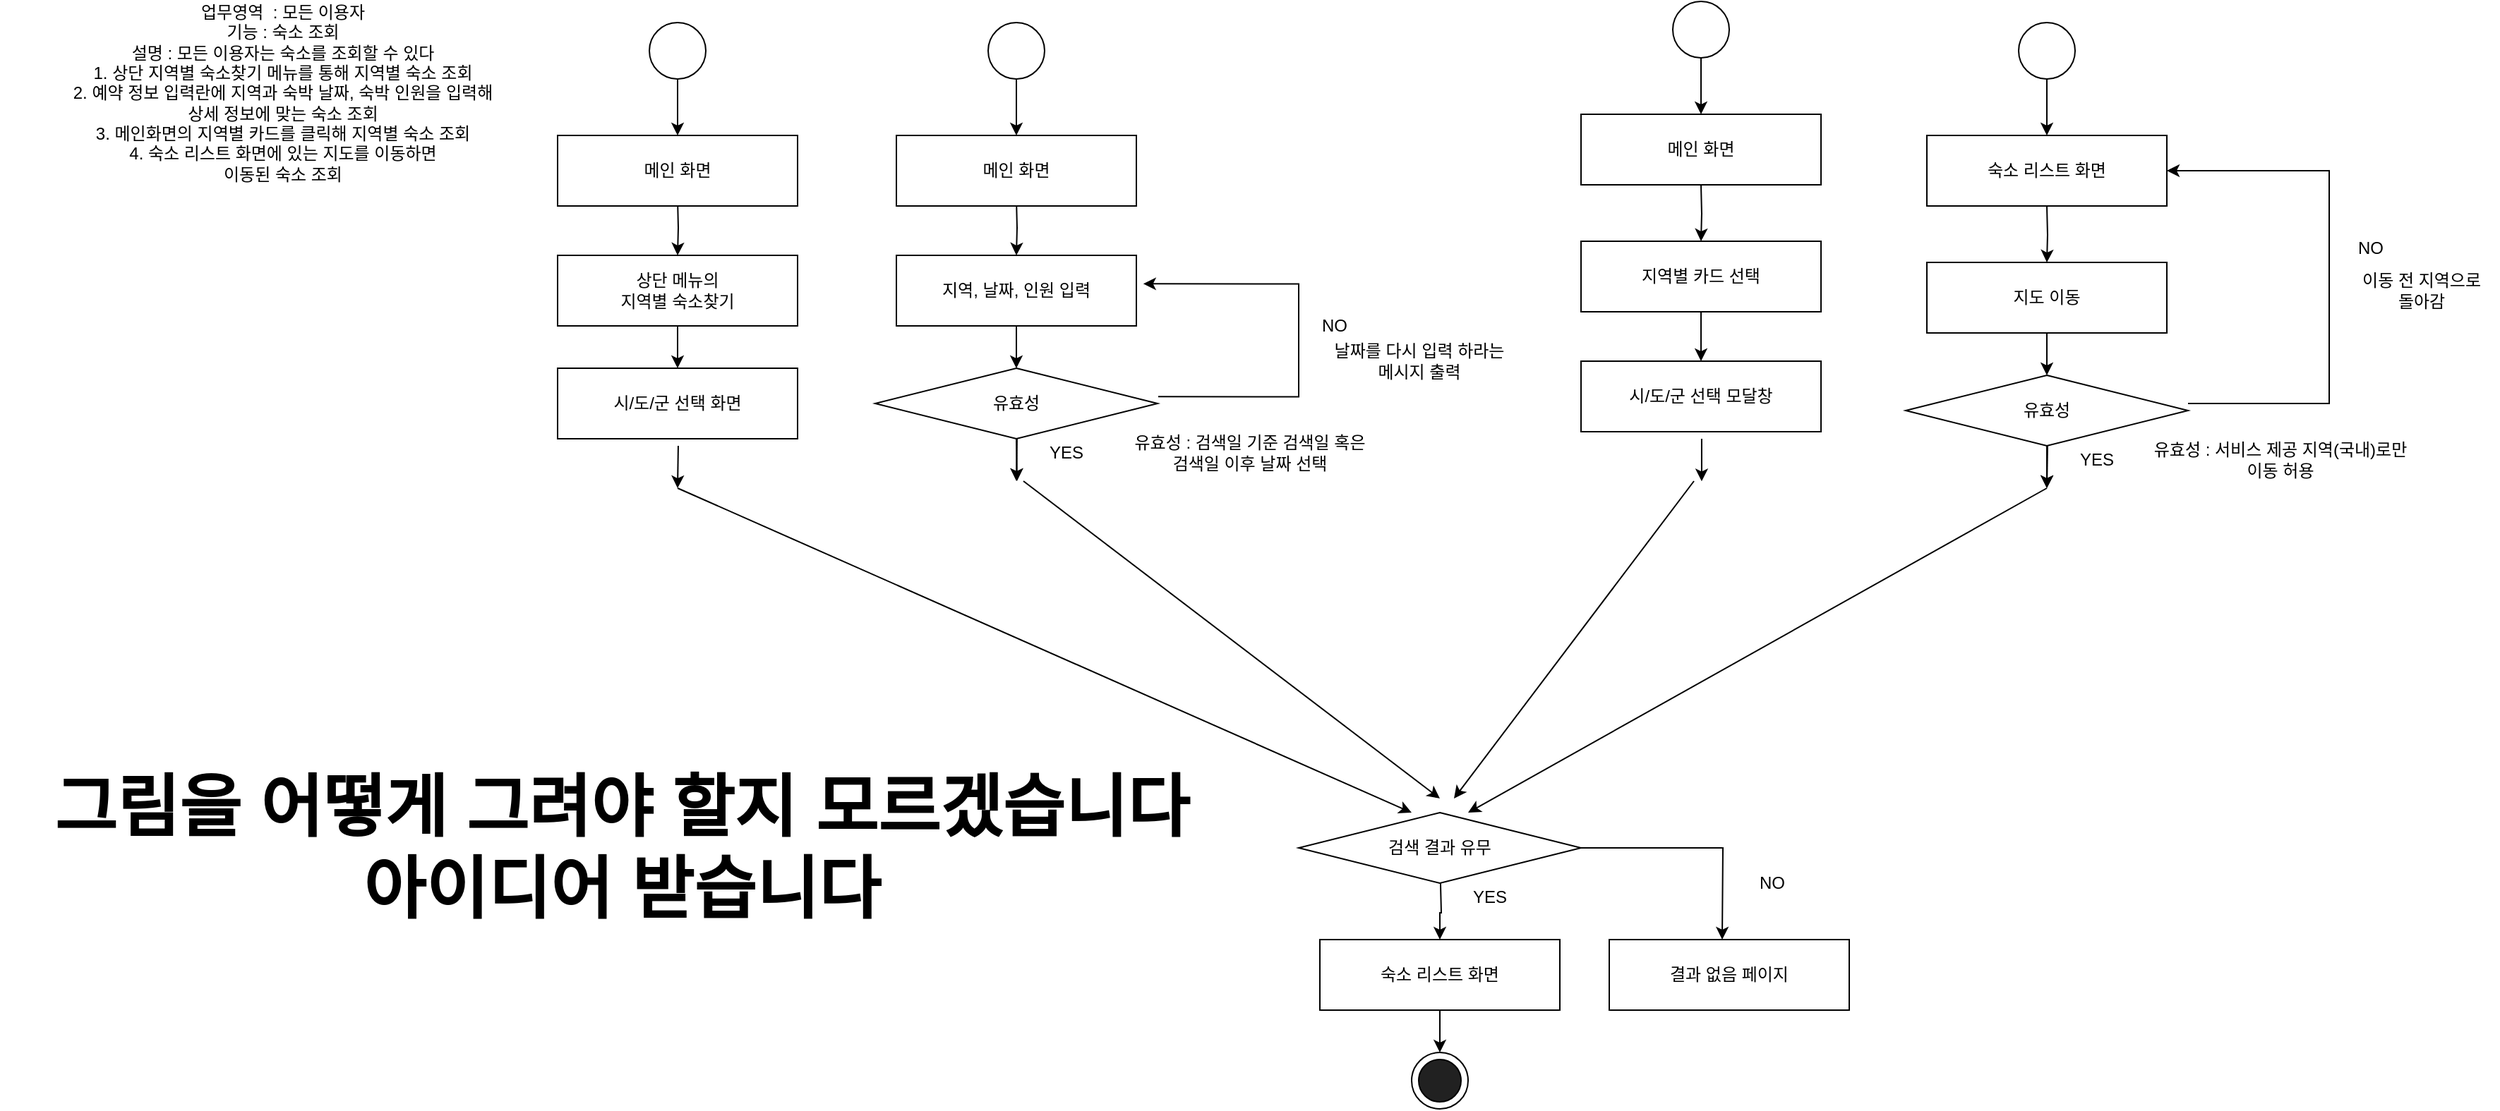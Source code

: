 <mxfile version="12.4.3" type="device" pages="1"><diagram id="Oa9L7knZ7J5j9yQcJq86" name="Page-1"><mxGraphModel dx="2489" dy="735" grid="1" gridSize="10" guides="1" tooltips="1" connect="1" arrows="1" fold="1" page="1" pageScale="1" pageWidth="827" pageHeight="1169" math="0" shadow="0"><root><mxCell id="0"/><mxCell id="1" parent="0"/><mxCell id="E6Z8HjIN5yPOnwhXo9if-9" value="" style="edgeStyle=orthogonalEdgeStyle;rounded=0;orthogonalLoop=1;jettySize=auto;html=1;" parent="1" edge="1"><mxGeometry relative="1" as="geometry"><mxPoint x="440" y="215" as="sourcePoint"/><mxPoint x="440" y="255" as="targetPoint"/></mxGeometry></mxCell><mxCell id="E6Z8HjIN5yPOnwhXo9if-12" value="" style="edgeStyle=orthogonalEdgeStyle;rounded=0;orthogonalLoop=1;jettySize=auto;html=1;" parent="1" source="E6Z8HjIN5yPOnwhXo9if-10" edge="1"><mxGeometry relative="1" as="geometry"><mxPoint x="440" y="335" as="targetPoint"/></mxGeometry></mxCell><mxCell id="E6Z8HjIN5yPOnwhXo9if-10" value="상단 메뉴의&lt;br&gt;지역별 숙소찾기" style="rounded=0;whiteSpace=wrap;html=1;" parent="1" vertex="1"><mxGeometry x="355" y="255" width="170" height="50" as="geometry"/></mxCell><mxCell id="E6Z8HjIN5yPOnwhXo9if-13" value="시/도/군 선택 화면" style="rounded=0;whiteSpace=wrap;html=1;" parent="1" vertex="1"><mxGeometry x="355" y="335" width="170" height="50" as="geometry"/></mxCell><mxCell id="E6Z8HjIN5yPOnwhXo9if-30" value="" style="edgeStyle=orthogonalEdgeStyle;rounded=0;orthogonalLoop=1;jettySize=auto;html=1;" parent="1" source="E6Z8HjIN5yPOnwhXo9if-21" edge="1"><mxGeometry relative="1" as="geometry"><mxPoint x="980" y="820" as="targetPoint"/></mxGeometry></mxCell><mxCell id="E6Z8HjIN5yPOnwhXo9if-21" value="숙소 리스트 화면" style="rounded=0;whiteSpace=wrap;html=1;" parent="1" vertex="1"><mxGeometry x="895" y="740" width="170" height="50" as="geometry"/></mxCell><mxCell id="E6Z8HjIN5yPOnwhXo9if-31" value="" style="ellipse;whiteSpace=wrap;html=1;aspect=fixed;" parent="1" vertex="1"><mxGeometry x="960" y="820" width="40" height="40" as="geometry"/></mxCell><mxCell id="E6Z8HjIN5yPOnwhXo9if-33" value="" style="ellipse;whiteSpace=wrap;html=1;aspect=fixed;fillColor=#212121;" parent="1" vertex="1"><mxGeometry x="965" y="825" width="30" height="30" as="geometry"/></mxCell><mxCell id="E6Z8HjIN5yPOnwhXo9if-38" value="&lt;div&gt;업무영역&amp;nbsp; : 모든 이용자&lt;/div&gt;&lt;div&gt;기능 : 숙소 조회&lt;/div&gt;&lt;div&gt;설명 : 모든 이용자는 숙소를 조회할 수 있다&lt;/div&gt;&lt;div&gt;1. 상단 지역별 숙소찾기 메뉴를 통해 지역별 숙소 조회&lt;/div&gt;&lt;div&gt;2. 예약 정보 입력란에 지역과 숙박 날짜, 숙박 인원을 입력해&lt;/div&gt;&lt;div&gt;상세 정보에 맞는 숙소 조회&lt;/div&gt;&lt;div&gt;3. 메인화면의 지역별 카드를 클릭해 지역별 숙소 조회&lt;/div&gt;&lt;div&gt;4. 숙소 리스트 화면에 있는 지도를 이동하면&lt;/div&gt;&lt;div&gt;이동된 숙소 조회&lt;/div&gt;" style="text;html=1;align=center;verticalAlign=middle;resizable=0;points=[];;autosize=1;" parent="1" vertex="1"><mxGeometry x="-5" y="75" width="330" height="130" as="geometry"/></mxCell><mxCell id="E6Z8HjIN5yPOnwhXo9if-43" value="" style="edgeStyle=orthogonalEdgeStyle;rounded=0;orthogonalLoop=1;jettySize=auto;html=1;" parent="1" edge="1"><mxGeometry relative="1" as="geometry"><mxPoint x="440" y="420" as="targetPoint"/><mxPoint x="440.471" y="390" as="sourcePoint"/></mxGeometry></mxCell><mxCell id="E6Z8HjIN5yPOnwhXo9if-109" value="" style="edgeStyle=orthogonalEdgeStyle;rounded=0;orthogonalLoop=1;jettySize=auto;html=1;" parent="1" edge="1"><mxGeometry relative="1" as="geometry"><mxPoint x="680" y="255" as="targetPoint"/><mxPoint x="680" y="215" as="sourcePoint"/></mxGeometry></mxCell><mxCell id="E6Z8HjIN5yPOnwhXo9if-111" value="" style="edgeStyle=orthogonalEdgeStyle;rounded=0;orthogonalLoop=1;jettySize=auto;html=1;" parent="1" source="E6Z8HjIN5yPOnwhXo9if-112" edge="1"><mxGeometry relative="1" as="geometry"><mxPoint x="680" y="335" as="targetPoint"/></mxGeometry></mxCell><mxCell id="E6Z8HjIN5yPOnwhXo9if-112" value="지역, 날짜, 인원 입력" style="rounded=0;whiteSpace=wrap;html=1;" parent="1" vertex="1"><mxGeometry x="595" y="255" width="170" height="50" as="geometry"/></mxCell><mxCell id="E6Z8HjIN5yPOnwhXo9if-113" value="" style="edgeStyle=orthogonalEdgeStyle;rounded=0;orthogonalLoop=1;jettySize=auto;html=1;" parent="1" edge="1"><mxGeometry relative="1" as="geometry"><mxPoint x="680" y="385" as="sourcePoint"/><mxPoint x="680.471" y="415" as="targetPoint"/></mxGeometry></mxCell><mxCell id="E6Z8HjIN5yPOnwhXo9if-120" value="유효성" style="rhombus;whiteSpace=wrap;html=1;" parent="1" vertex="1"><mxGeometry x="580" y="335" width="200" height="50" as="geometry"/></mxCell><mxCell id="E6Z8HjIN5yPOnwhXo9if-121" value="" style="edgeStyle=orthogonalEdgeStyle;rounded=0;orthogonalLoop=1;jettySize=auto;html=1;" parent="1" edge="1"><mxGeometry relative="1" as="geometry"><mxPoint x="780.471" y="355.176" as="sourcePoint"/><mxPoint x="769.882" y="275.176" as="targetPoint"/><Array as="points"><mxPoint x="880" y="355"/><mxPoint x="880" y="275"/></Array></mxGeometry></mxCell><mxCell id="E6Z8HjIN5yPOnwhXo9if-122" value="YES" style="text;html=1;align=center;verticalAlign=middle;resizable=0;points=[];;autosize=1;" parent="1" vertex="1"><mxGeometry x="695" y="385" width="40" height="20" as="geometry"/></mxCell><mxCell id="E6Z8HjIN5yPOnwhXo9if-123" value="NO" style="text;html=1;align=center;verticalAlign=middle;resizable=0;points=[];;autosize=1;" parent="1" vertex="1"><mxGeometry x="890" y="295" width="30" height="20" as="geometry"/></mxCell><mxCell id="E6Z8HjIN5yPOnwhXo9if-124" value="" style="edgeStyle=orthogonalEdgeStyle;rounded=0;orthogonalLoop=1;jettySize=auto;html=1;" parent="1" edge="1"><mxGeometry relative="1" as="geometry"><mxPoint x="680" y="415" as="targetPoint"/><mxPoint x="680.471" y="385" as="sourcePoint"/></mxGeometry></mxCell><mxCell id="E6Z8HjIN5yPOnwhXo9if-130" value="유효성 : 검색일 기준 검색일 혹은&lt;br&gt;검색일 이후 날짜 선택" style="text;html=1;align=center;verticalAlign=middle;resizable=0;points=[];;autosize=1;" parent="1" vertex="1"><mxGeometry x="750" y="380" width="190" height="30" as="geometry"/></mxCell><mxCell id="E6Z8HjIN5yPOnwhXo9if-132" value="날짜를 다시 입력 하라는&lt;br&gt;메시지 출력" style="text;html=1;align=center;verticalAlign=middle;resizable=0;points=[];;autosize=1;" parent="1" vertex="1"><mxGeometry x="890" y="315" width="150" height="30" as="geometry"/></mxCell><mxCell id="E6Z8HjIN5yPOnwhXo9if-133" value="" style="edgeStyle=orthogonalEdgeStyle;rounded=0;orthogonalLoop=1;jettySize=auto;html=1;" parent="1" edge="1"><mxGeometry relative="1" as="geometry"><mxPoint x="1165" y="245" as="targetPoint"/><mxPoint x="1165" y="205" as="sourcePoint"/></mxGeometry></mxCell><mxCell id="xpDHJmxBGXH7uzWGSJ8K-2" value="" style="edgeStyle=orthogonalEdgeStyle;rounded=0;orthogonalLoop=1;jettySize=auto;html=1;" edge="1" parent="1" source="E6Z8HjIN5yPOnwhXo9if-136" target="xpDHJmxBGXH7uzWGSJ8K-1"><mxGeometry relative="1" as="geometry"/></mxCell><mxCell id="E6Z8HjIN5yPOnwhXo9if-136" value="지역별 카드 선택" style="rounded=0;whiteSpace=wrap;html=1;" parent="1" vertex="1"><mxGeometry x="1080" y="245" width="170" height="50" as="geometry"/></mxCell><mxCell id="xpDHJmxBGXH7uzWGSJ8K-1" value="시/도/군 선택 모달창" style="rounded=0;whiteSpace=wrap;html=1;" vertex="1" parent="1"><mxGeometry x="1080" y="330" width="170" height="50" as="geometry"/></mxCell><mxCell id="E6Z8HjIN5yPOnwhXo9if-142" value="" style="edgeStyle=orthogonalEdgeStyle;rounded=0;orthogonalLoop=1;jettySize=auto;html=1;" parent="1" edge="1"><mxGeometry relative="1" as="geometry"><mxPoint x="1165.471" y="415.176" as="targetPoint"/><mxPoint x="1165.471" y="385" as="sourcePoint"/></mxGeometry></mxCell><mxCell id="E6Z8HjIN5yPOnwhXo9if-175" value="" style="edgeStyle=orthogonalEdgeStyle;rounded=0;orthogonalLoop=1;jettySize=auto;html=1;" parent="1" edge="1"><mxGeometry relative="1" as="geometry"><mxPoint x="1410" y="260" as="targetPoint"/><mxPoint x="1410" y="220" as="sourcePoint"/></mxGeometry></mxCell><mxCell id="E6Z8HjIN5yPOnwhXo9if-177" value="" style="edgeStyle=orthogonalEdgeStyle;rounded=0;orthogonalLoop=1;jettySize=auto;html=1;" parent="1" source="E6Z8HjIN5yPOnwhXo9if-178" edge="1"><mxGeometry relative="1" as="geometry"><mxPoint x="1410" y="340" as="targetPoint"/></mxGeometry></mxCell><mxCell id="E6Z8HjIN5yPOnwhXo9if-178" value="지도 이동" style="rounded=0;whiteSpace=wrap;html=1;" parent="1" vertex="1"><mxGeometry x="1325" y="260" width="170" height="50" as="geometry"/></mxCell><mxCell id="E6Z8HjIN5yPOnwhXo9if-179" value="" style="edgeStyle=orthogonalEdgeStyle;rounded=0;orthogonalLoop=1;jettySize=auto;html=1;" parent="1" edge="1"><mxGeometry relative="1" as="geometry"><mxPoint x="1410" y="390" as="sourcePoint"/><mxPoint x="1410" y="420" as="targetPoint"/></mxGeometry></mxCell><mxCell id="E6Z8HjIN5yPOnwhXo9if-184" value="유효성" style="rhombus;whiteSpace=wrap;html=1;" parent="1" vertex="1"><mxGeometry x="1310" y="340" width="200" height="50" as="geometry"/></mxCell><mxCell id="E6Z8HjIN5yPOnwhXo9if-185" value="" style="edgeStyle=orthogonalEdgeStyle;rounded=0;orthogonalLoop=1;jettySize=auto;html=1;entryX=1;entryY=0.5;entryDx=0;entryDy=0;" parent="1" target="E6Z8HjIN5yPOnwhXo9if-193" edge="1"><mxGeometry relative="1" as="geometry"><mxPoint x="1510" y="360" as="sourcePoint"/><mxPoint x="1510" y="220" as="targetPoint"/><Array as="points"><mxPoint x="1610" y="360"/><mxPoint x="1610" y="195"/></Array></mxGeometry></mxCell><mxCell id="E6Z8HjIN5yPOnwhXo9if-186" value="YES" style="text;html=1;align=center;verticalAlign=middle;resizable=0;points=[];;autosize=1;" parent="1" vertex="1"><mxGeometry x="1425" y="390" width="40" height="20" as="geometry"/></mxCell><mxCell id="E6Z8HjIN5yPOnwhXo9if-187" value="NO" style="text;html=1;align=center;verticalAlign=middle;resizable=0;points=[];;autosize=1;" parent="1" vertex="1"><mxGeometry x="1623.67" y="240" width="30" height="20" as="geometry"/></mxCell><mxCell id="E6Z8HjIN5yPOnwhXo9if-188" value="" style="edgeStyle=orthogonalEdgeStyle;rounded=0;orthogonalLoop=1;jettySize=auto;html=1;" parent="1" edge="1"><mxGeometry relative="1" as="geometry"><mxPoint x="1410" y="420" as="targetPoint"/><mxPoint x="1410.471" y="390" as="sourcePoint"/></mxGeometry></mxCell><mxCell id="E6Z8HjIN5yPOnwhXo9if-189" value="유효성 : 서비스 제공 지역(국내)로만&lt;br&gt;이동 허용" style="text;html=1;align=center;verticalAlign=middle;resizable=0;points=[];;autosize=1;" parent="1" vertex="1"><mxGeometry x="1470" y="385" width="210" height="30" as="geometry"/></mxCell><mxCell id="E6Z8HjIN5yPOnwhXo9if-191" value="" style="edgeStyle=orthogonalEdgeStyle;rounded=0;orthogonalLoop=1;jettySize=auto;html=1;" parent="1" source="E6Z8HjIN5yPOnwhXo9if-192" edge="1"><mxGeometry relative="1" as="geometry"><mxPoint x="1410" y="170" as="targetPoint"/></mxGeometry></mxCell><mxCell id="E6Z8HjIN5yPOnwhXo9if-192" value="" style="ellipse;whiteSpace=wrap;html=1;aspect=fixed;" parent="1" vertex="1"><mxGeometry x="1390" y="90" width="40" height="40" as="geometry"/></mxCell><mxCell id="E6Z8HjIN5yPOnwhXo9if-193" value="숙소 리스트 화면" style="rounded=0;whiteSpace=wrap;html=1;" parent="1" vertex="1"><mxGeometry x="1325" y="170" width="170" height="50" as="geometry"/></mxCell><mxCell id="E6Z8HjIN5yPOnwhXo9if-194" value="이동 전 지역으로&lt;br&gt;돌아감" style="text;html=1;align=center;verticalAlign=middle;resizable=0;points=[];;autosize=1;" parent="1" vertex="1"><mxGeometry x="1620" y="265" width="110" height="30" as="geometry"/></mxCell><mxCell id="E6Z8HjIN5yPOnwhXo9if-195" value="" style="edgeStyle=orthogonalEdgeStyle;rounded=0;orthogonalLoop=1;jettySize=auto;html=1;" parent="1" source="E6Z8HjIN5yPOnwhXo9if-196" edge="1"><mxGeometry relative="1" as="geometry"><mxPoint x="1165" y="155" as="targetPoint"/></mxGeometry></mxCell><mxCell id="E6Z8HjIN5yPOnwhXo9if-196" value="" style="ellipse;whiteSpace=wrap;html=1;aspect=fixed;" parent="1" vertex="1"><mxGeometry x="1145" y="75" width="40" height="40" as="geometry"/></mxCell><mxCell id="E6Z8HjIN5yPOnwhXo9if-197" value="메인 화면" style="rounded=0;whiteSpace=wrap;html=1;" parent="1" vertex="1"><mxGeometry x="1080" y="155" width="170" height="50" as="geometry"/></mxCell><mxCell id="E6Z8HjIN5yPOnwhXo9if-202" value="" style="edgeStyle=orthogonalEdgeStyle;rounded=0;orthogonalLoop=1;jettySize=auto;html=1;" parent="1" source="E6Z8HjIN5yPOnwhXo9if-203" edge="1"><mxGeometry relative="1" as="geometry"><mxPoint x="680" y="170" as="targetPoint"/></mxGeometry></mxCell><mxCell id="E6Z8HjIN5yPOnwhXo9if-203" value="" style="ellipse;whiteSpace=wrap;html=1;aspect=fixed;" parent="1" vertex="1"><mxGeometry x="660" y="90" width="40" height="40" as="geometry"/></mxCell><mxCell id="E6Z8HjIN5yPOnwhXo9if-204" value="메인 화면" style="rounded=0;whiteSpace=wrap;html=1;" parent="1" vertex="1"><mxGeometry x="595" y="170" width="170" height="50" as="geometry"/></mxCell><mxCell id="E6Z8HjIN5yPOnwhXo9if-205" value="" style="edgeStyle=orthogonalEdgeStyle;rounded=0;orthogonalLoop=1;jettySize=auto;html=1;" parent="1" source="E6Z8HjIN5yPOnwhXo9if-206" edge="1"><mxGeometry relative="1" as="geometry"><mxPoint x="440" y="170" as="targetPoint"/></mxGeometry></mxCell><mxCell id="E6Z8HjIN5yPOnwhXo9if-206" value="" style="ellipse;whiteSpace=wrap;html=1;aspect=fixed;" parent="1" vertex="1"><mxGeometry x="420" y="90" width="40" height="40" as="geometry"/></mxCell><mxCell id="E6Z8HjIN5yPOnwhXo9if-207" value="메인 화면" style="rounded=0;whiteSpace=wrap;html=1;" parent="1" vertex="1"><mxGeometry x="355" y="170" width="170" height="50" as="geometry"/></mxCell><mxCell id="QVfgv_8Q4SHGEWn8MDfs-7" value="" style="edgeStyle=orthogonalEdgeStyle;rounded=0;orthogonalLoop=1;jettySize=auto;html=1;" parent="1" source="QVfgv_8Q4SHGEWn8MDfs-3" edge="1"><mxGeometry relative="1" as="geometry"><mxPoint x="1180" y="740" as="targetPoint"/></mxGeometry></mxCell><mxCell id="QVfgv_8Q4SHGEWn8MDfs-3" value="검색 결과 유무" style="rhombus;whiteSpace=wrap;html=1;" parent="1" vertex="1"><mxGeometry x="880" y="650" width="200" height="50" as="geometry"/></mxCell><mxCell id="QVfgv_8Q4SHGEWn8MDfs-4" value="YES" style="text;html=1;align=center;verticalAlign=middle;resizable=0;points=[];;autosize=1;" parent="1" vertex="1"><mxGeometry x="995" y="700" width="40" height="20" as="geometry"/></mxCell><mxCell id="QVfgv_8Q4SHGEWn8MDfs-5" value="" style="edgeStyle=orthogonalEdgeStyle;rounded=0;orthogonalLoop=1;jettySize=auto;html=1;entryX=0.5;entryY=0;entryDx=0;entryDy=0;" parent="1" target="E6Z8HjIN5yPOnwhXo9if-21" edge="1"><mxGeometry relative="1" as="geometry"><mxPoint x="980" y="730" as="targetPoint"/><mxPoint x="980.471" y="700" as="sourcePoint"/></mxGeometry></mxCell><mxCell id="QVfgv_8Q4SHGEWn8MDfs-8" value="결과 없음 페이지" style="rounded=0;whiteSpace=wrap;html=1;" parent="1" vertex="1"><mxGeometry x="1100" y="740" width="170" height="50" as="geometry"/></mxCell><mxCell id="QVfgv_8Q4SHGEWn8MDfs-9" value="NO" style="text;html=1;align=center;verticalAlign=middle;resizable=0;points=[];;autosize=1;" parent="1" vertex="1"><mxGeometry x="1200" y="690" width="30" height="20" as="geometry"/></mxCell><mxCell id="QVfgv_8Q4SHGEWn8MDfs-11" value="" style="endArrow=classic;html=1;" parent="1" edge="1"><mxGeometry width="50" height="50" relative="1" as="geometry"><mxPoint x="440" y="420" as="sourcePoint"/><mxPoint x="960" y="650" as="targetPoint"/></mxGeometry></mxCell><mxCell id="QVfgv_8Q4SHGEWn8MDfs-12" value="" style="endArrow=classic;html=1;" parent="1" edge="1"><mxGeometry width="50" height="50" relative="1" as="geometry"><mxPoint x="685" y="415" as="sourcePoint"/><mxPoint x="980" y="640" as="targetPoint"/></mxGeometry></mxCell><mxCell id="QVfgv_8Q4SHGEWn8MDfs-13" value="" style="endArrow=classic;html=1;" parent="1" edge="1"><mxGeometry width="50" height="50" relative="1" as="geometry"><mxPoint x="1160" y="415" as="sourcePoint"/><mxPoint x="990" y="640" as="targetPoint"/></mxGeometry></mxCell><mxCell id="QVfgv_8Q4SHGEWn8MDfs-14" value="" style="endArrow=classic;html=1;" parent="1" edge="1"><mxGeometry width="50" height="50" relative="1" as="geometry"><mxPoint x="1410" y="420" as="sourcePoint"/><mxPoint x="1000" y="650" as="targetPoint"/></mxGeometry></mxCell><mxCell id="QVfgv_8Q4SHGEWn8MDfs-15" value="&lt;font style=&quot;font-size: 48px&quot;&gt;&lt;b&gt;그림을 어떻게 그려야 할지 모르겠습니다&lt;br&gt;아이디어 받습니다&lt;/b&gt;&lt;/font&gt;" style="text;html=1;align=center;verticalAlign=middle;resizable=0;points=[];;autosize=1;" parent="1" vertex="1"><mxGeometry x="-40" y="645" width="880" height="60" as="geometry"/></mxCell></root></mxGraphModel></diagram></mxfile>